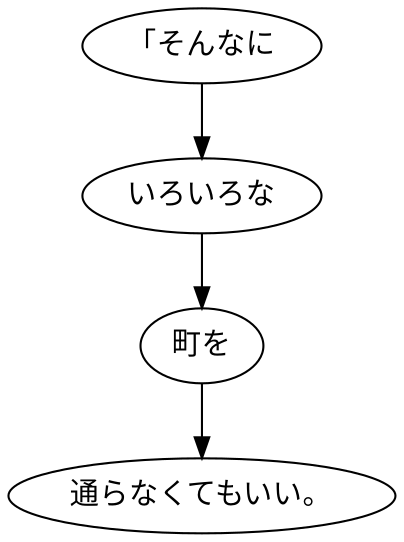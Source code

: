 digraph graph8022 {
	node0 [label="「そんなに"];
	node1 [label="いろいろな"];
	node2 [label="町を"];
	node3 [label="通らなくてもいい。"];
	node0 -> node1;
	node1 -> node2;
	node2 -> node3;
}
